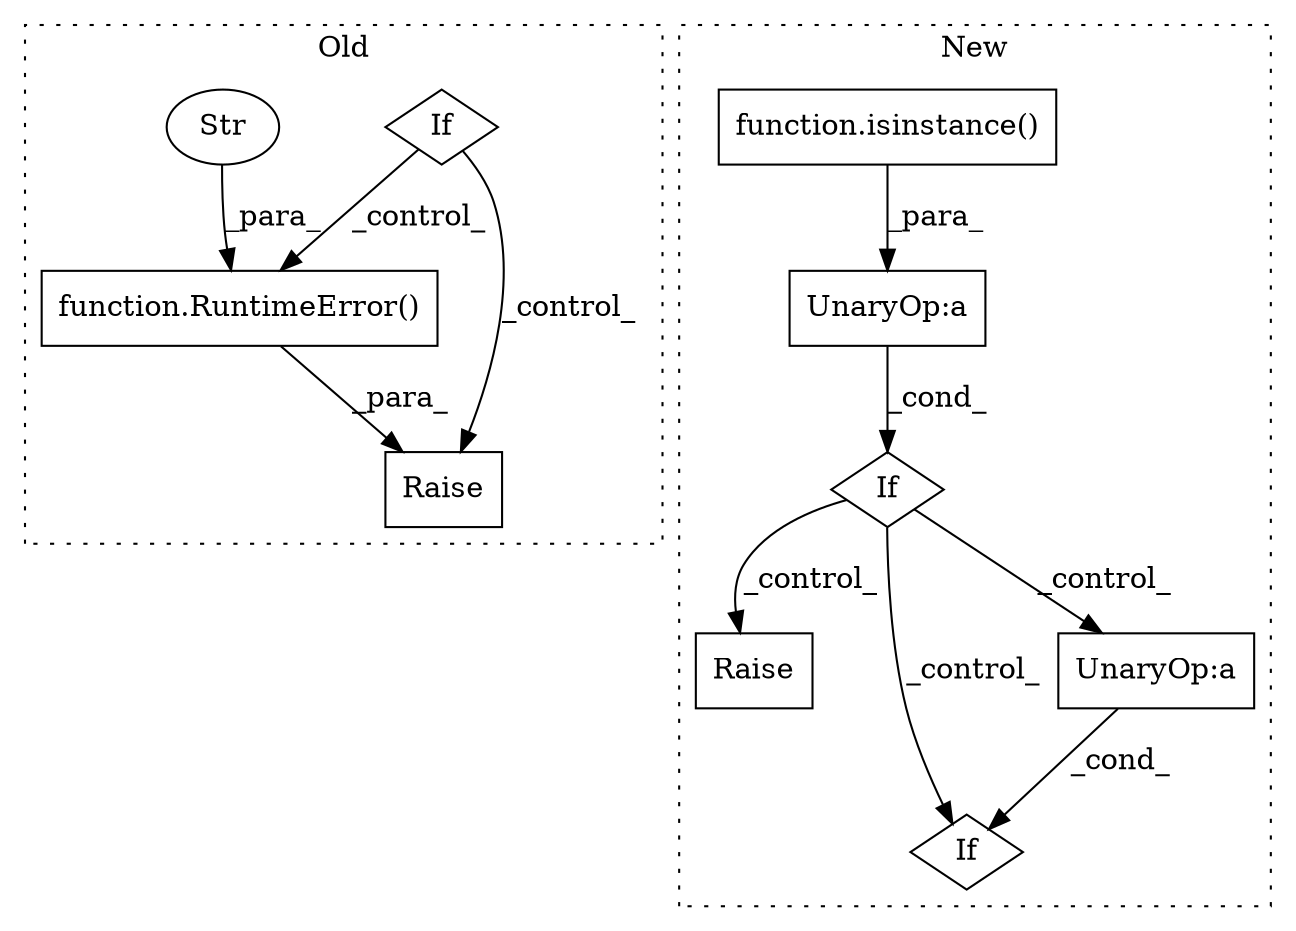 digraph G {
subgraph cluster0 {
1 [label="function.RuntimeError()" a="75" s="4550,4631" l="34,1" shape="box"];
3 [label="Raise" a="91" s="4544" l="6" shape="box"];
4 [label="If" a="96" s="4294" l="3" shape="diamond"];
6 [label="Str" a="66" s="4584" l="47" shape="ellipse"];
label = "Old";
style="dotted";
}
subgraph cluster1 {
2 [label="function.isinstance()" a="75" s="4353,4384" l="11,1" shape="box"];
5 [label="If" a="96" s="4346" l="3" shape="diamond"];
7 [label="Raise" a="91" s="4399" l="6" shape="box"];
8 [label="If" a="96" s="4514" l="3" shape="diamond"];
9 [label="UnaryOp:a" a="61" s="4517" l="42" shape="box"];
10 [label="UnaryOp:a" a="61" s="4349" l="36" shape="box"];
label = "New";
style="dotted";
}
1 -> 3 [label="_para_"];
2 -> 10 [label="_para_"];
4 -> 1 [label="_control_"];
4 -> 3 [label="_control_"];
5 -> 7 [label="_control_"];
5 -> 8 [label="_control_"];
5 -> 9 [label="_control_"];
6 -> 1 [label="_para_"];
9 -> 8 [label="_cond_"];
10 -> 5 [label="_cond_"];
}